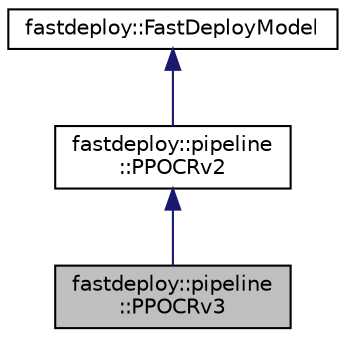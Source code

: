 digraph "fastdeploy::pipeline::PPOCRv3"
{
  edge [fontname="Helvetica",fontsize="10",labelfontname="Helvetica",labelfontsize="10"];
  node [fontname="Helvetica",fontsize="10",shape=record];
  Node1 [label="fastdeploy::pipeline\l::PPOCRv3",height=0.2,width=0.4,color="black", fillcolor="grey75", style="filled" fontcolor="black"];
  Node2 -> Node1 [dir="back",color="midnightblue",fontsize="10",style="solid",fontname="Helvetica"];
  Node2 [label="fastdeploy::pipeline\l::PPOCRv2",height=0.2,width=0.4,color="black", fillcolor="white", style="filled",URL="$classfastdeploy_1_1pipeline_1_1PPOCRv2.html",tooltip="PPOCRv2 is used to load PP-OCRv2 series models provided by PaddleOCR. "];
  Node3 -> Node2 [dir="back",color="midnightblue",fontsize="10",style="solid",fontname="Helvetica"];
  Node3 [label="fastdeploy::FastDeployModel",height=0.2,width=0.4,color="black", fillcolor="white", style="filled",URL="$classfastdeploy_1_1FastDeployModel.html",tooltip="Base model object for all the vision models. "];
}

